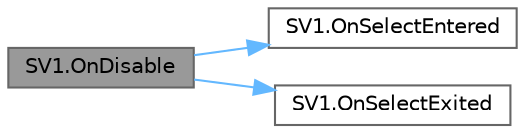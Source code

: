 digraph "SV1.OnDisable"
{
 // LATEX_PDF_SIZE
  bgcolor="transparent";
  edge [fontname=Helvetica,fontsize=10,labelfontname=Helvetica,labelfontsize=10];
  node [fontname=Helvetica,fontsize=10,shape=box,height=0.2,width=0.4];
  rankdir="LR";
  Node1 [id="Node000001",label="SV1.OnDisable",height=0.2,width=0.4,color="gray40", fillcolor="grey60", style="filled", fontcolor="black",tooltip="This method is called when the object is disabled and removes event listeners for the selectEntered a..."];
  Node1 -> Node2 [id="edge1_Node000001_Node000002",color="steelblue1",style="solid",tooltip=" "];
  Node2 [id="Node000002",label="SV1.OnSelectEntered",height=0.2,width=0.4,color="grey40", fillcolor="white", style="filled",URL="$class_s_v1.html#a5b4954a241bbb5108b2a5e46e245f626",tooltip="This method is called when an interactor enters the object and sets the interactor and initialInterac..."];
  Node1 -> Node3 [id="edge2_Node000001_Node000003",color="steelblue1",style="solid",tooltip=" "];
  Node3 [id="Node000003",label="SV1.OnSelectExited",height=0.2,width=0.4,color="grey40", fillcolor="white", style="filled",URL="$class_s_v1.html#acefbe4cf75550995767454c47c58eded",tooltip="This method is called when an interactor exits the object and resets the isInteracting and interactor..."];
}
